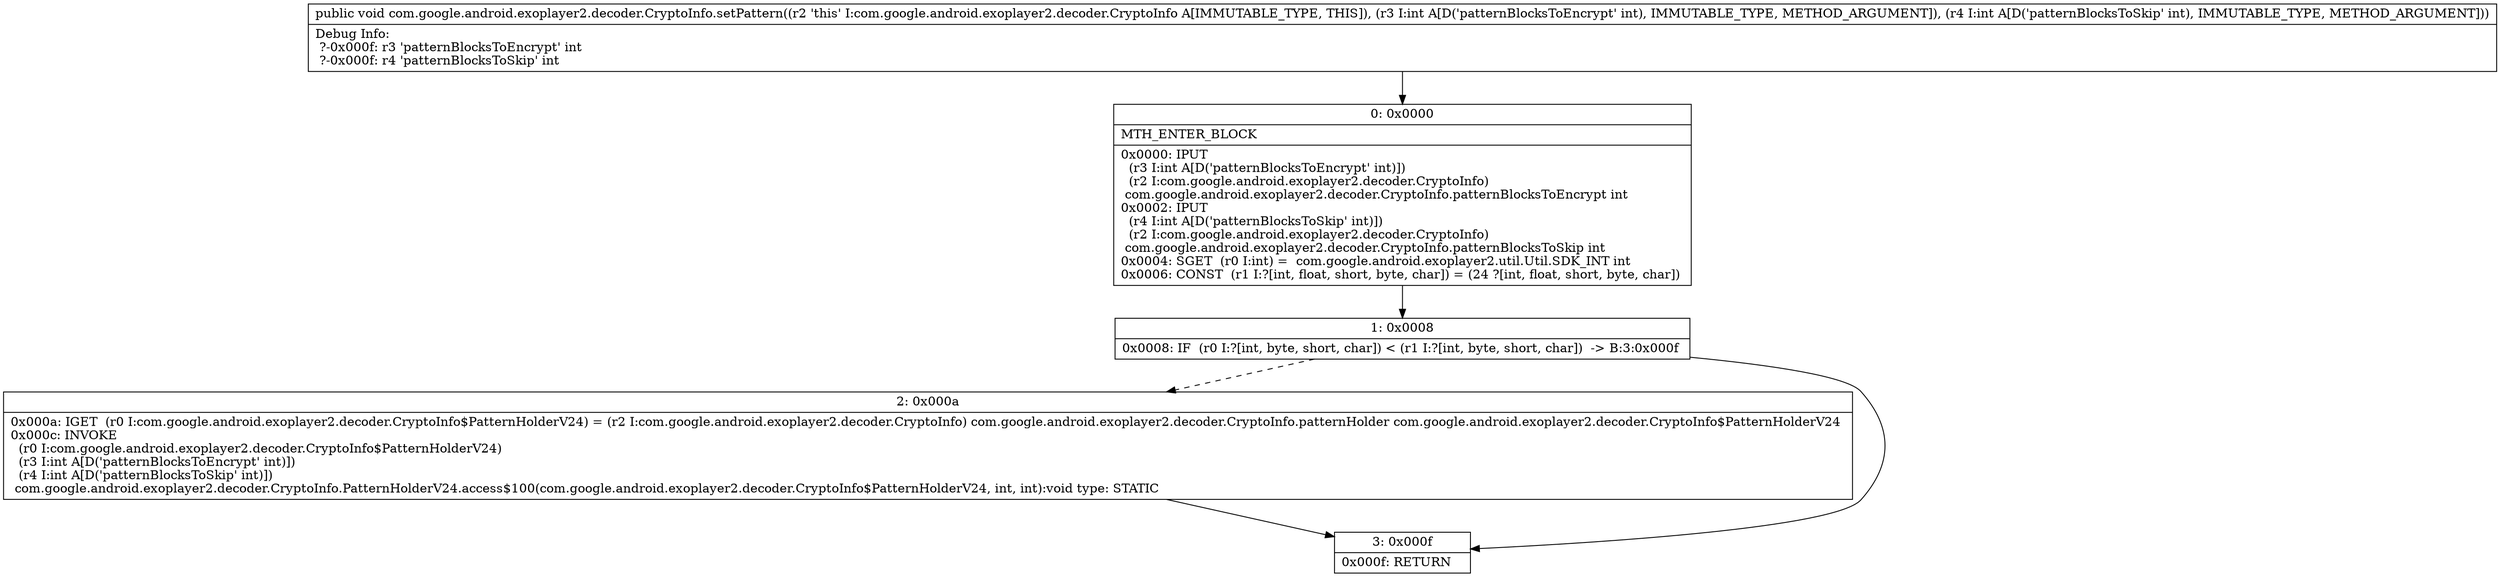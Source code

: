 digraph "CFG forcom.google.android.exoplayer2.decoder.CryptoInfo.setPattern(II)V" {
Node_0 [shape=record,label="{0\:\ 0x0000|MTH_ENTER_BLOCK\l|0x0000: IPUT  \l  (r3 I:int A[D('patternBlocksToEncrypt' int)])\l  (r2 I:com.google.android.exoplayer2.decoder.CryptoInfo)\l com.google.android.exoplayer2.decoder.CryptoInfo.patternBlocksToEncrypt int \l0x0002: IPUT  \l  (r4 I:int A[D('patternBlocksToSkip' int)])\l  (r2 I:com.google.android.exoplayer2.decoder.CryptoInfo)\l com.google.android.exoplayer2.decoder.CryptoInfo.patternBlocksToSkip int \l0x0004: SGET  (r0 I:int) =  com.google.android.exoplayer2.util.Util.SDK_INT int \l0x0006: CONST  (r1 I:?[int, float, short, byte, char]) = (24 ?[int, float, short, byte, char]) \l}"];
Node_1 [shape=record,label="{1\:\ 0x0008|0x0008: IF  (r0 I:?[int, byte, short, char]) \< (r1 I:?[int, byte, short, char])  \-\> B:3:0x000f \l}"];
Node_2 [shape=record,label="{2\:\ 0x000a|0x000a: IGET  (r0 I:com.google.android.exoplayer2.decoder.CryptoInfo$PatternHolderV24) = (r2 I:com.google.android.exoplayer2.decoder.CryptoInfo) com.google.android.exoplayer2.decoder.CryptoInfo.patternHolder com.google.android.exoplayer2.decoder.CryptoInfo$PatternHolderV24 \l0x000c: INVOKE  \l  (r0 I:com.google.android.exoplayer2.decoder.CryptoInfo$PatternHolderV24)\l  (r3 I:int A[D('patternBlocksToEncrypt' int)])\l  (r4 I:int A[D('patternBlocksToSkip' int)])\l com.google.android.exoplayer2.decoder.CryptoInfo.PatternHolderV24.access$100(com.google.android.exoplayer2.decoder.CryptoInfo$PatternHolderV24, int, int):void type: STATIC \l}"];
Node_3 [shape=record,label="{3\:\ 0x000f|0x000f: RETURN   \l}"];
MethodNode[shape=record,label="{public void com.google.android.exoplayer2.decoder.CryptoInfo.setPattern((r2 'this' I:com.google.android.exoplayer2.decoder.CryptoInfo A[IMMUTABLE_TYPE, THIS]), (r3 I:int A[D('patternBlocksToEncrypt' int), IMMUTABLE_TYPE, METHOD_ARGUMENT]), (r4 I:int A[D('patternBlocksToSkip' int), IMMUTABLE_TYPE, METHOD_ARGUMENT]))  | Debug Info:\l  ?\-0x000f: r3 'patternBlocksToEncrypt' int\l  ?\-0x000f: r4 'patternBlocksToSkip' int\l}"];
MethodNode -> Node_0;
Node_0 -> Node_1;
Node_1 -> Node_2[style=dashed];
Node_1 -> Node_3;
Node_2 -> Node_3;
}

